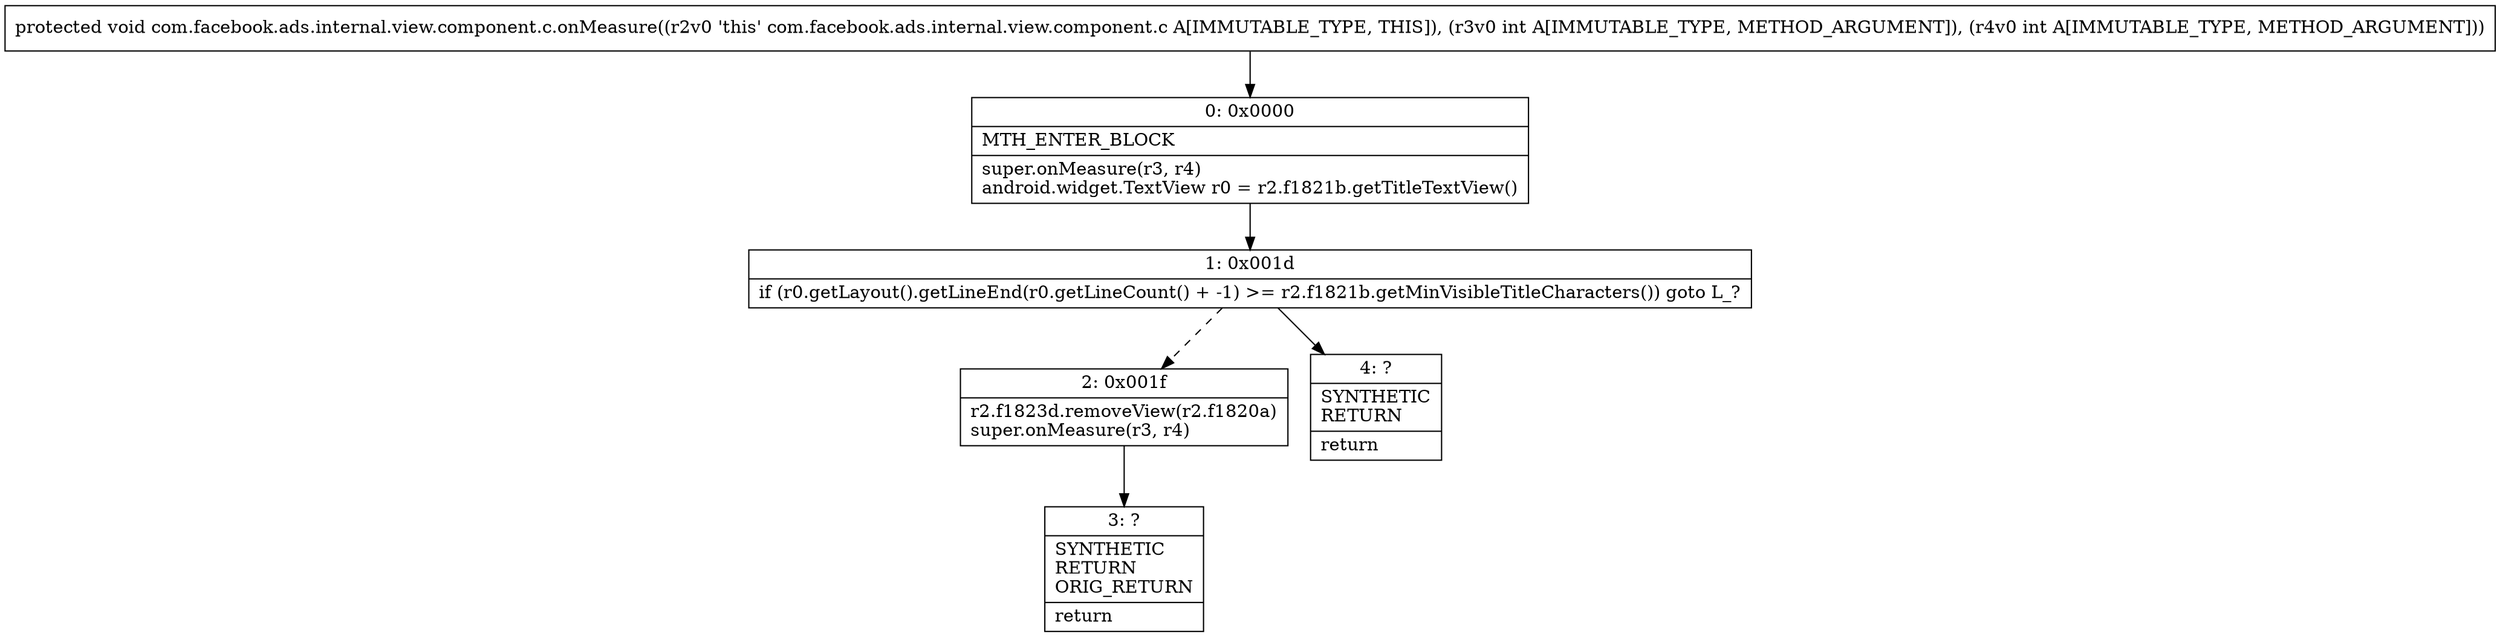 digraph "CFG forcom.facebook.ads.internal.view.component.c.onMeasure(II)V" {
Node_0 [shape=record,label="{0\:\ 0x0000|MTH_ENTER_BLOCK\l|super.onMeasure(r3, r4)\landroid.widget.TextView r0 = r2.f1821b.getTitleTextView()\l}"];
Node_1 [shape=record,label="{1\:\ 0x001d|if (r0.getLayout().getLineEnd(r0.getLineCount() + \-1) \>= r2.f1821b.getMinVisibleTitleCharacters()) goto L_?\l}"];
Node_2 [shape=record,label="{2\:\ 0x001f|r2.f1823d.removeView(r2.f1820a)\lsuper.onMeasure(r3, r4)\l}"];
Node_3 [shape=record,label="{3\:\ ?|SYNTHETIC\lRETURN\lORIG_RETURN\l|return\l}"];
Node_4 [shape=record,label="{4\:\ ?|SYNTHETIC\lRETURN\l|return\l}"];
MethodNode[shape=record,label="{protected void com.facebook.ads.internal.view.component.c.onMeasure((r2v0 'this' com.facebook.ads.internal.view.component.c A[IMMUTABLE_TYPE, THIS]), (r3v0 int A[IMMUTABLE_TYPE, METHOD_ARGUMENT]), (r4v0 int A[IMMUTABLE_TYPE, METHOD_ARGUMENT])) }"];
MethodNode -> Node_0;
Node_0 -> Node_1;
Node_1 -> Node_2[style=dashed];
Node_1 -> Node_4;
Node_2 -> Node_3;
}

